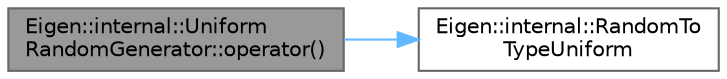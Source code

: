 digraph "Eigen::internal::UniformRandomGenerator::operator()"
{
 // LATEX_PDF_SIZE
  bgcolor="transparent";
  edge [fontname=Helvetica,fontsize=10,labelfontname=Helvetica,labelfontsize=10];
  node [fontname=Helvetica,fontsize=10,shape=box,height=0.2,width=0.4];
  rankdir="LR";
  Node1 [id="Node000001",label="Eigen::internal::Uniform\lRandomGenerator::operator()",height=0.2,width=0.4,color="gray40", fillcolor="grey60", style="filled", fontcolor="black",tooltip=" "];
  Node1 -> Node2 [id="edge2_Node000001_Node000002",color="steelblue1",style="solid",tooltip=" "];
  Node2 [id="Node000002",label="Eigen::internal::RandomTo\lTypeUniform",height=0.2,width=0.4,color="grey40", fillcolor="white", style="filled",URL="$namespace_eigen_1_1internal.html#a4971458bc01258297b11bdc59bea0576",tooltip=" "];
}
